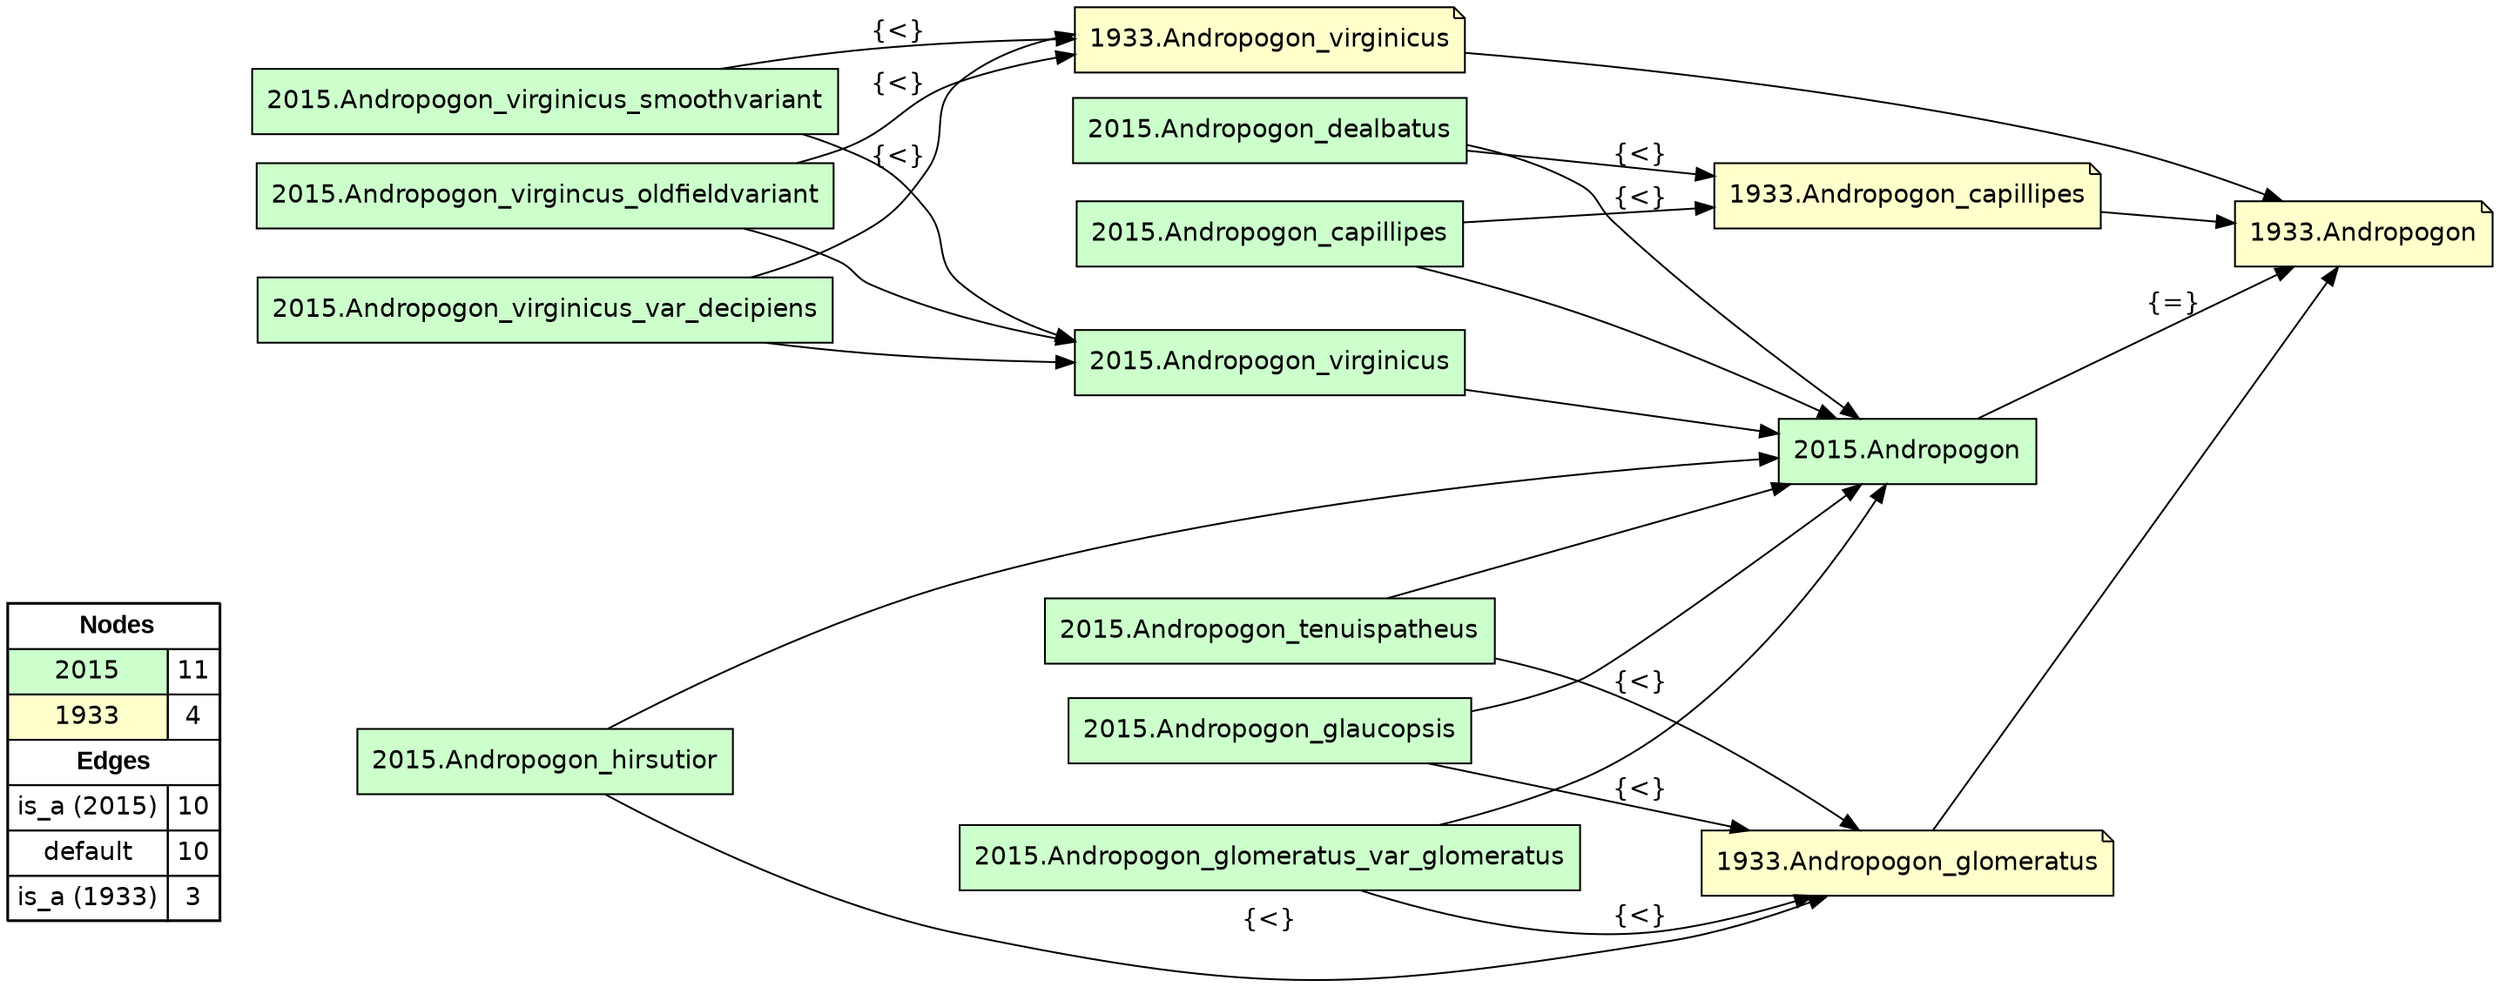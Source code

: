 digraph{
rankdir=LR
node[shape=circle style=filled fillcolor="#FFFFFF"] 
node[shape=box style=filled fillcolor="#CCFFCC" fontname="helvetica"] 
"2015.Andropogon_hirsutior"
"2015.Andropogon_glaucopsis"
"2015.Andropogon_virginicus_var_decipiens"
"2015.Andropogon_dealbatus"
"2015.Andropogon_capillipes"
"2015.Andropogon"
"2015.Andropogon_tenuispatheus"
"2015.Andropogon_virginicus_smoothvariant"
"2015.Andropogon_virginicus"
"2015.Andropogon_glomeratus_var_glomeratus"
"2015.Andropogon_virgincus_oldfieldvariant"
node[shape=circle style=filled fillcolor="#FFFFFF"] 
node[shape=note style=filled fillcolor="#FFFFCC" fontname="helvetica"] 
"1933.Andropogon"
"1933.Andropogon_capillipes"
"1933.Andropogon_glomeratus"
"1933.Andropogon_virginicus"
edge[style=solid color="#000000" constraint=true penwidth=1 dir=forward]
edge[style=solid color="#000000" constraint=true penwidth=1 dir=forward]
"2015.Andropogon_dealbatus" -> "2015.Andropogon"
"2015.Andropogon_virginicus_var_decipiens" -> "2015.Andropogon_virginicus"
"2015.Andropogon_hirsutior" -> "2015.Andropogon"
"2015.Andropogon_virgincus_oldfieldvariant" -> "2015.Andropogon_virginicus"
"2015.Andropogon_virginicus" -> "2015.Andropogon"
"2015.Andropogon_capillipes" -> "2015.Andropogon"
"2015.Andropogon_tenuispatheus" -> "2015.Andropogon"
"2015.Andropogon_virginicus_smoothvariant" -> "2015.Andropogon_virginicus"
"2015.Andropogon_glomeratus_var_glomeratus" -> "2015.Andropogon"
"2015.Andropogon_glaucopsis" -> "2015.Andropogon"
edge[style=solid color="#000000" constraint=true penwidth=1 dir=forward]
edge[style=solid color="#000000" constraint=true penwidth=1 dir=forward]
"2015.Andropogon_virginicus_var_decipiens" -> "1933.Andropogon_virginicus" [label="{<}"]
"2015.Andropogon_capillipes" -> "1933.Andropogon_capillipes" [label="{<}"]
"2015.Andropogon_virginicus_smoothvariant" -> "1933.Andropogon_virginicus" [label="{<}"]
"2015.Andropogon_tenuispatheus" -> "1933.Andropogon_glomeratus" [label="{<}"]
"2015.Andropogon_virgincus_oldfieldvariant" -> "1933.Andropogon_virginicus" [label="{<}"]
"2015.Andropogon_hirsutior" -> "1933.Andropogon_glomeratus" [label="{<}"]
"2015.Andropogon_glaucopsis" -> "1933.Andropogon_glomeratus" [label="{<}"]
"2015.Andropogon" -> "1933.Andropogon" [label="{=}"]
"2015.Andropogon_glomeratus_var_glomeratus" -> "1933.Andropogon_glomeratus" [label="{<}"]
"2015.Andropogon_dealbatus" -> "1933.Andropogon_capillipes" [label="{<}"]
edge[style=solid color="#000000" constraint=true penwidth=1 dir=forward]
edge[style=solid color="#000000" constraint=true penwidth=1 dir=forward]
"1933.Andropogon_glomeratus" -> "1933.Andropogon"
"1933.Andropogon_virginicus" -> "1933.Andropogon"
"1933.Andropogon_capillipes" -> "1933.Andropogon"
edge[style=solid color="#000000" constraint=true penwidth=1 dir=forward]
edge[style=dashed color="#AA00FF" constraint=true penwidth=2 dir=both]
node[shape=box] 
{rank=source Legend [fillcolor= white margin=0 label=< 
 <TABLE BORDER="0" CELLBORDER="1" CELLSPACING="0" CELLPADDING="4"> 
<TR> <TD COLSPAN="2"><font face="Arial Black"> Nodes</font></TD> </TR> 
<TR> 
 <TD bgcolor="#CCFFCC" fontname="helvetica">2015</TD> 
 <TD>11</TD> 
 </TR> 
<TR> 
 <TD bgcolor="#FFFFCC" fontname="helvetica">1933</TD> 
 <TD>4</TD> 
 </TR> 
<TR> <TD COLSPAN="2"><font face = "Arial Black"> Edges </font></TD> </TR> 
<TR> 
 <TD><font color ="#000000">is_a (2015)</font></TD><TD>10</TD>
</TR>
<TR> 
 <TD><font color ="#000000">default</font></TD><TD>10</TD>
</TR>
<TR> 
 <TD><font color ="#000000">is_a (1933)</font></TD><TD>3</TD>
</TR>
</TABLE> 
 >] } 
}